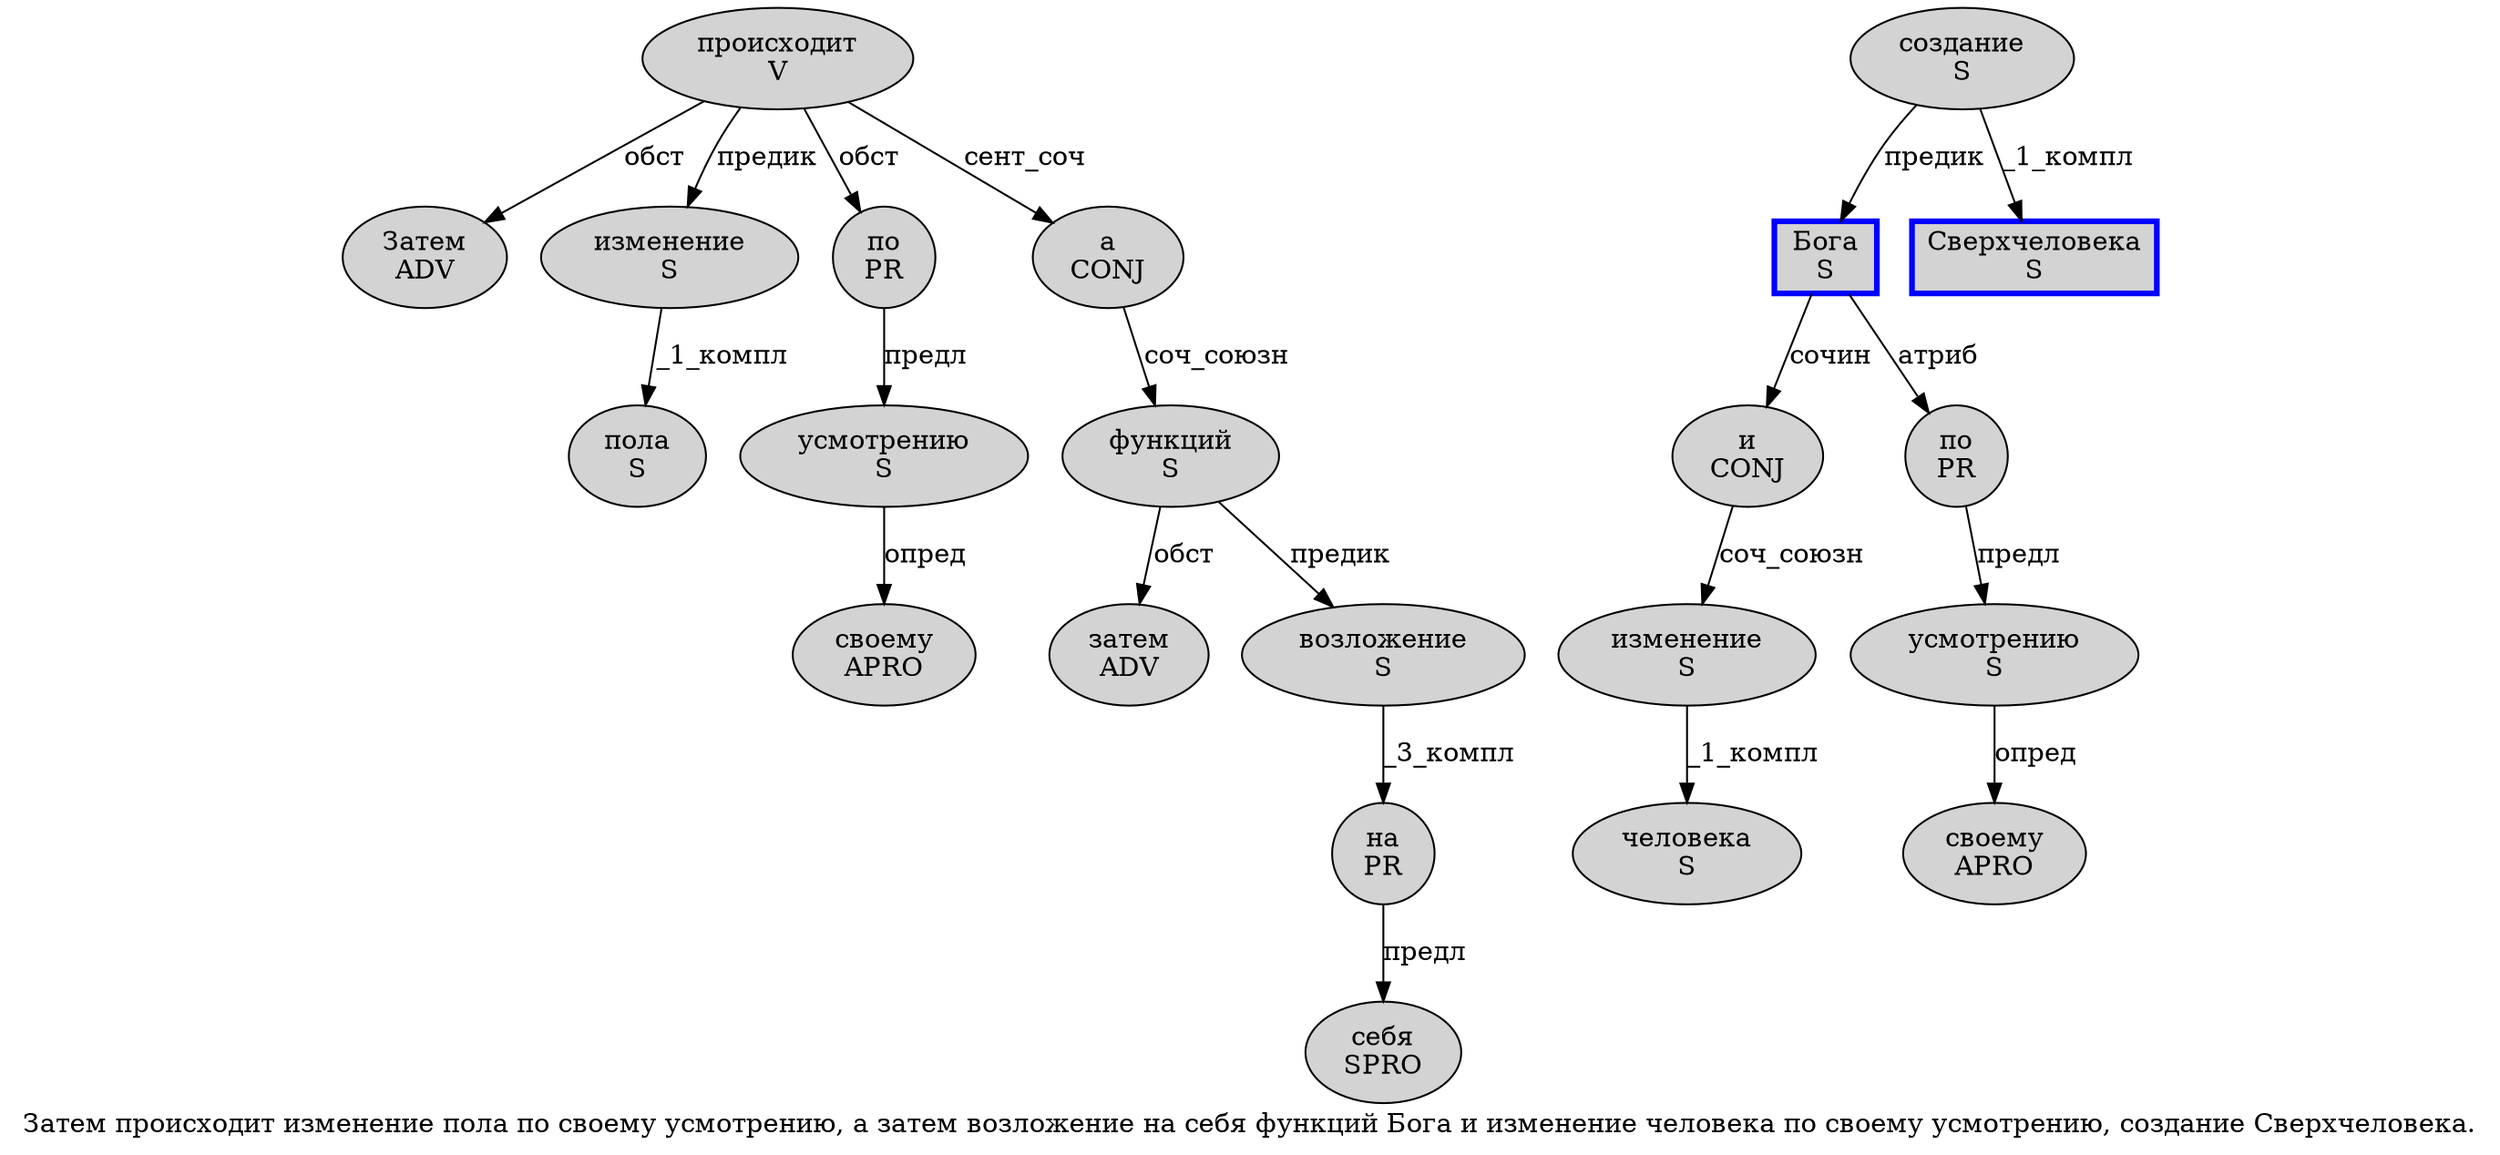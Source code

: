 digraph SENTENCE_4424 {
	graph [label="Затем происходит изменение пола по своему усмотрению, а затем возложение на себя функций Бога и изменение человека по своему усмотрению, создание Сверхчеловека."]
	node [style=filled]
		0 [label="Затем
ADV" color="" fillcolor=lightgray penwidth=1 shape=ellipse]
		1 [label="происходит
V" color="" fillcolor=lightgray penwidth=1 shape=ellipse]
		2 [label="изменение
S" color="" fillcolor=lightgray penwidth=1 shape=ellipse]
		3 [label="пола
S" color="" fillcolor=lightgray penwidth=1 shape=ellipse]
		4 [label="по
PR" color="" fillcolor=lightgray penwidth=1 shape=ellipse]
		5 [label="своему
APRO" color="" fillcolor=lightgray penwidth=1 shape=ellipse]
		6 [label="усмотрению
S" color="" fillcolor=lightgray penwidth=1 shape=ellipse]
		8 [label="а
CONJ" color="" fillcolor=lightgray penwidth=1 shape=ellipse]
		9 [label="затем
ADV" color="" fillcolor=lightgray penwidth=1 shape=ellipse]
		10 [label="возложение
S" color="" fillcolor=lightgray penwidth=1 shape=ellipse]
		11 [label="на
PR" color="" fillcolor=lightgray penwidth=1 shape=ellipse]
		12 [label="себя
SPRO" color="" fillcolor=lightgray penwidth=1 shape=ellipse]
		13 [label="функций
S" color="" fillcolor=lightgray penwidth=1 shape=ellipse]
		14 [label="Бога
S" color=blue fillcolor=lightgray penwidth=3 shape=box]
		15 [label="и
CONJ" color="" fillcolor=lightgray penwidth=1 shape=ellipse]
		16 [label="изменение
S" color="" fillcolor=lightgray penwidth=1 shape=ellipse]
		17 [label="человека
S" color="" fillcolor=lightgray penwidth=1 shape=ellipse]
		18 [label="по
PR" color="" fillcolor=lightgray penwidth=1 shape=ellipse]
		19 [label="своему
APRO" color="" fillcolor=lightgray penwidth=1 shape=ellipse]
		20 [label="усмотрению
S" color="" fillcolor=lightgray penwidth=1 shape=ellipse]
		22 [label="создание
S" color="" fillcolor=lightgray penwidth=1 shape=ellipse]
		23 [label="Сверхчеловека
S" color=blue fillcolor=lightgray penwidth=3 shape=box]
			6 -> 5 [label="опред"]
			22 -> 14 [label="предик"]
			22 -> 23 [label="_1_компл"]
			11 -> 12 [label="предл"]
			14 -> 15 [label="сочин"]
			14 -> 18 [label="атриб"]
			13 -> 9 [label="обст"]
			13 -> 10 [label="предик"]
			15 -> 16 [label="соч_союзн"]
			18 -> 20 [label="предл"]
			4 -> 6 [label="предл"]
			16 -> 17 [label="_1_компл"]
			2 -> 3 [label="_1_компл"]
			1 -> 0 [label="обст"]
			1 -> 2 [label="предик"]
			1 -> 4 [label="обст"]
			1 -> 8 [label="сент_соч"]
			10 -> 11 [label="_3_компл"]
			8 -> 13 [label="соч_союзн"]
			20 -> 19 [label="опред"]
}